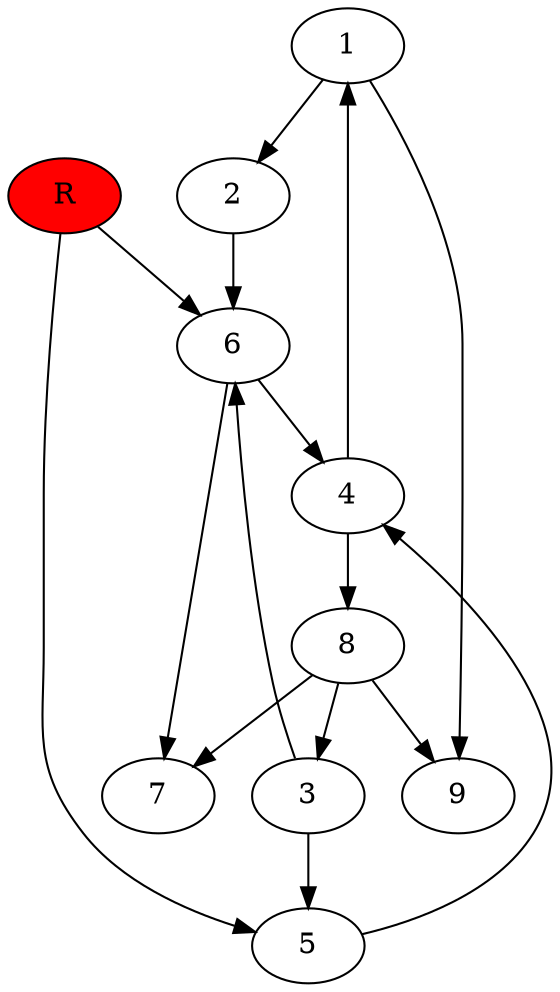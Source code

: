 digraph prb63750 {
	1
	2
	3
	4
	5
	6
	7
	8
	R [fillcolor="#ff0000" style=filled]
	1 -> 2
	1 -> 9
	2 -> 6
	3 -> 5
	3 -> 6
	4 -> 1
	4 -> 8
	5 -> 4
	6 -> 4
	6 -> 7
	8 -> 3
	8 -> 7
	8 -> 9
	R -> 5
	R -> 6
}
